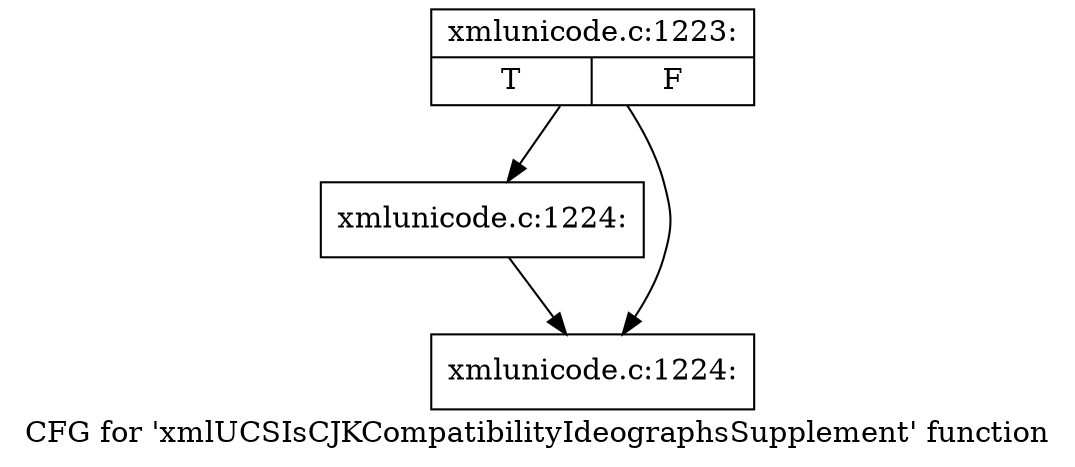 digraph "CFG for 'xmlUCSIsCJKCompatibilityIdeographsSupplement' function" {
	label="CFG for 'xmlUCSIsCJKCompatibilityIdeographsSupplement' function";

	Node0x4e1d910 [shape=record,label="{xmlunicode.c:1223:|{<s0>T|<s1>F}}"];
	Node0x4e1d910 -> Node0x4e1db50;
	Node0x4e1d910 -> Node0x4e1af20;
	Node0x4e1db50 [shape=record,label="{xmlunicode.c:1224:}"];
	Node0x4e1db50 -> Node0x4e1af20;
	Node0x4e1af20 [shape=record,label="{xmlunicode.c:1224:}"];
}
